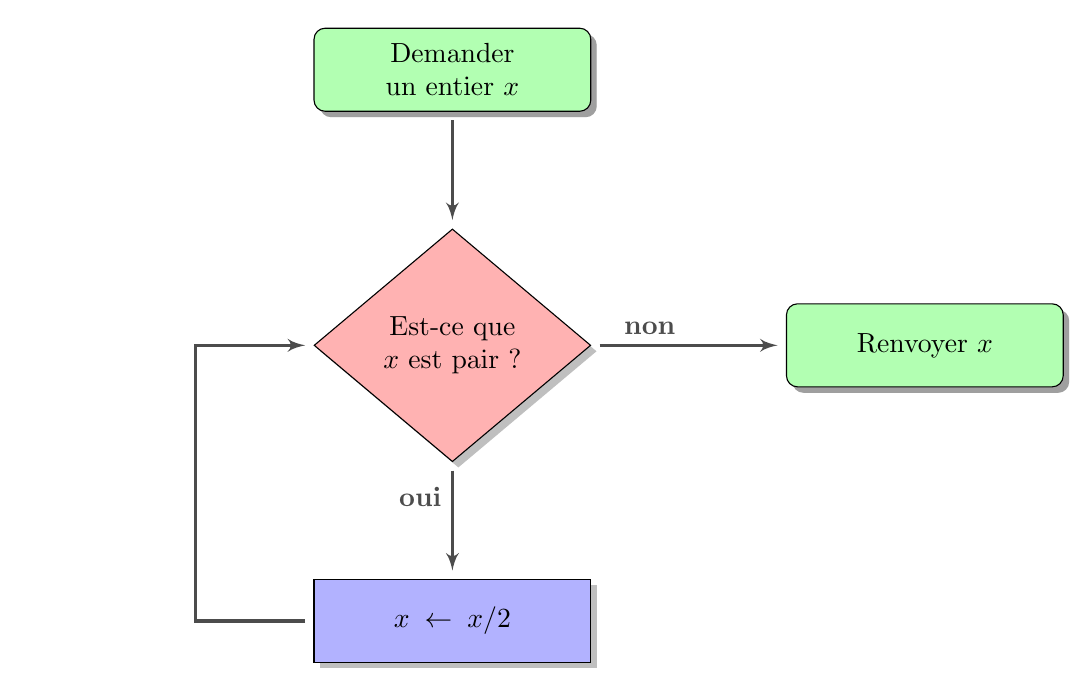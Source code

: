 \usetikzlibrary{shadows,arrows, shapes}

% Define block styles


\tikzstyle{boxstyle} =  [draw, text width=8em, text centered, minimum width=10em,  minimum height=3em, drop shadow]

\tikzstyle{boxinput} = [boxstyle, rounded corners, drop shadow, fill=green!30]
\tikzstyle{instruction} = [boxstyle,  fill=blue!30]
\tikzstyle{ifthen} = [boxstyle,  text width=5em, diamond, fill=red!30]

\tikzstyle{line} = [draw, very thick, shorten <=3pt,shorten >=3pt, color=black!70, -latex']



\begin{tikzpicture}[scale=1,every node/.style={transform shape}]


%Draw diagram elements
\path node(P1)[ifthen] {Est-ce que $x$ est pair ?};
\path (P1)+(0,3.5) node(P0)[boxinput] {Demander un entier $x$};
\path (P1)+(0,-3.5) node(P2)[instruction] {$x \leftarrow x/2$};
\path (P1)+(6,0) node(P3)[boxinput] {Renvoyer $x$};


% Draw arrows between elements
\path[line] (P1.south) -- node [left,pos=0.3] {\bf oui} (P2);
\path[line] (P1.east) -- node [above, pos=0.3] {\bf non} (P3);
\path[line] (P0.south) -- (P1);

\path[line] (P2.west) -- ++(-1.5,0) -- ++(0,3.5)--(P1.west);


\end{tikzpicture}
